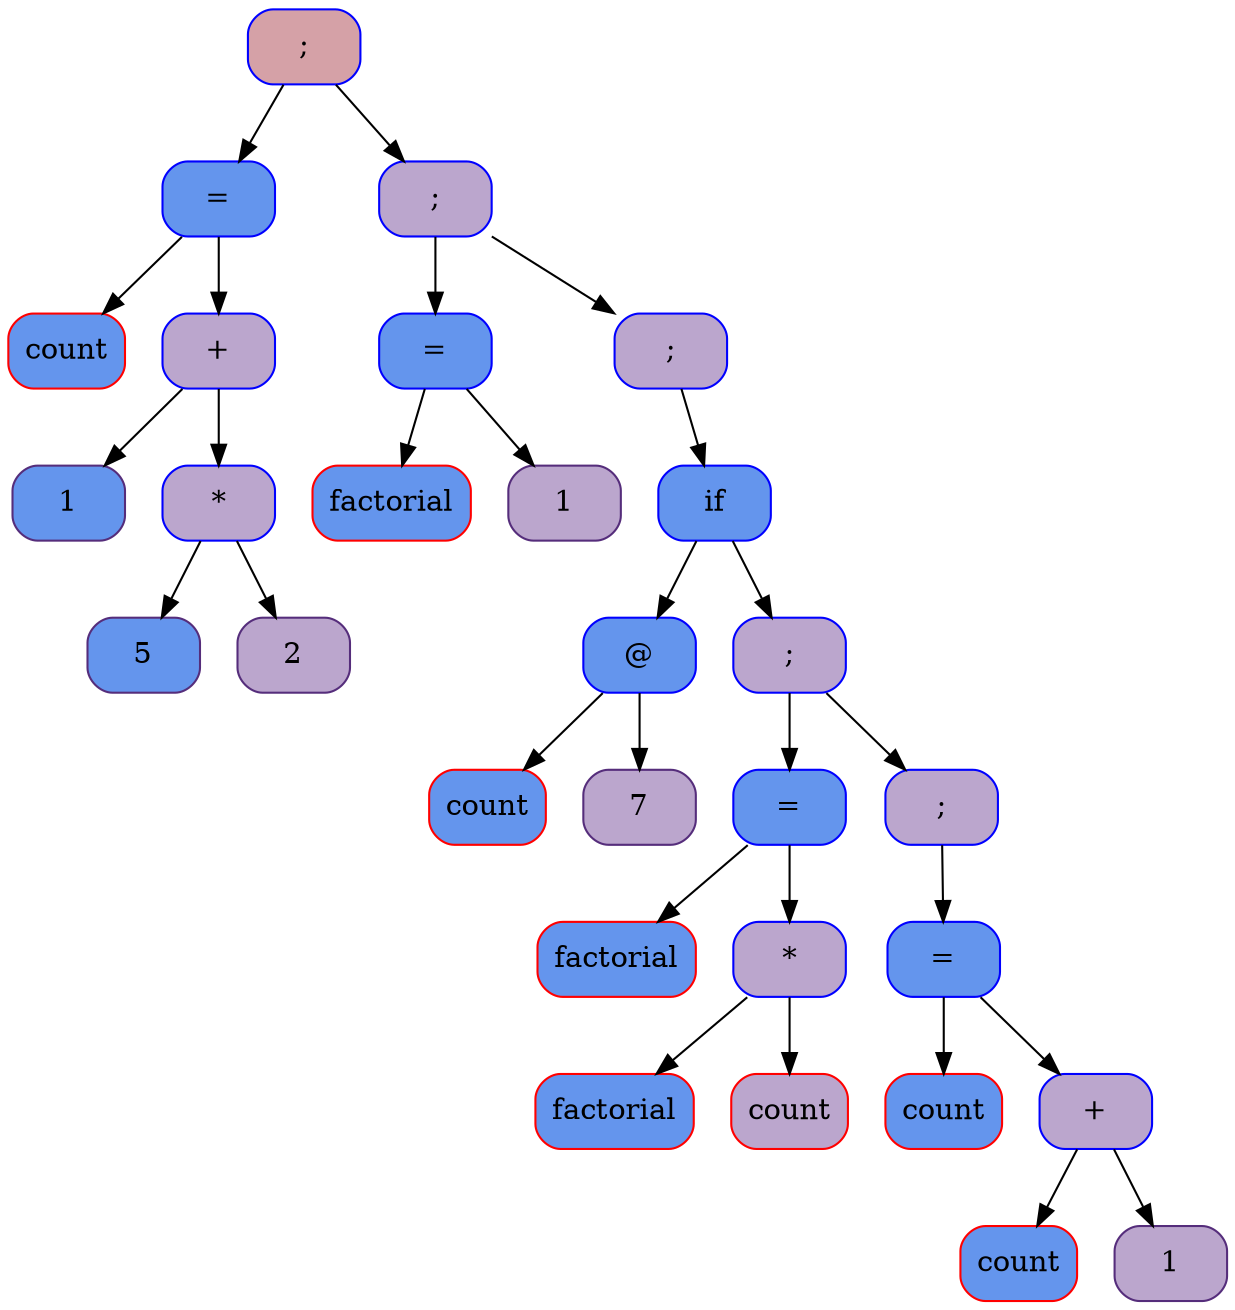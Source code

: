 digraph tree {
	node [shape=Mrecord, style=filled,                            fillcolor="#bba6cd", color="#552d7b"];
1552 [shape=record, style="filled,rounded", color=" #0000ff ",                          fillcolor="#d5a1a7", fontsize=14, label=" ; "];
	1552 -> 99528;
99528 [shape=record, style="filled,rounded", color=" #0000ff ",                          fillcolor="#6495ed", fontsize=14, label=" = "];
	99528 -> 99568;
99568 [shape=record, style="filled,rounded", color="#FF0000",                          fillcolor="#6495ed", fontsize=14, label=" count "];
	99528 -> 99368;
99368 [shape=record, style="filled,rounded", color=" #0000ff ",                          fillcolor="#bba6cd", fontsize=14, label=" + "];
	99368 -> 99328;
99328 [shape=record, style="filled,rounded", color="#552d7b",                          fillcolor="#6495ed", fontsize=14, label=" 1 "];
	99368 -> 99448;
99448 [shape=record, style="filled,rounded", color=" #0000ff ",                          fillcolor="#bba6cd", fontsize=14, label=" * "];
	99448 -> 99408;
99408 [shape=record, style="filled,rounded", color="#552d7b",                          fillcolor="#6495ed", fontsize=14, label=" 5 "];
	99448 -> 99488;
99488 [shape=record, style="filled,rounded", color="#552d7b",                          fillcolor="#bba6cd", fontsize=14, label=" 2 "];
	1552 -> 1616;
1616 [shape=record, style="filled,rounded", color=" #0000ff ",                          fillcolor="#bba6cd", fontsize=14, label=" ; "];
	1616 -> 99688;
99688 [shape=record, style="filled,rounded", color=" #0000ff ",                          fillcolor="#6495ed", fontsize=14, label=" = "];
	99688 -> 99728;
99728 [shape=record, style="filled,rounded", color="#FF0000",                          fillcolor="#6495ed", fontsize=14, label=" factorial "];
	99688 -> 99648;
99648 [shape=record, style="filled,rounded", color="#552d7b",                          fillcolor="#bba6cd", fontsize=14, label=" 1 "];
	1616 -> 1680;
1680 [shape=record, style="filled,rounded", color=" #0000ff ",                          fillcolor="#bba6cd", fontsize=14, label=" ; "];
	1680 -> 99808;
99808 [shape=record, style="filled,rounded", color=" #0000ff ",                          fillcolor="#6495ed", fontsize=14, label=" if "];
	99808 -> 99888;
99888 [shape=record, style="filled,rounded", color=" #0000ff ",                          fillcolor="#6495ed", fontsize=14, label=" @ "];
	99888 -> 99928;
99928 [shape=record, style="filled,rounded", color="#FF0000",                          fillcolor="#6495ed", fontsize=14, label=" count "];
	99888 -> 99848;
99848 [shape=record, style="filled,rounded", color="#552d7b",                          fillcolor="#bba6cd", fontsize=14, label=" 7 "];
	99808 -> 1744;
1744 [shape=record, style="filled,rounded", color=" #0000ff ",                          fillcolor="#bba6cd", fontsize=14, label=" ; "];
	1744 -> 100128;
100128 [shape=record, style="filled,rounded", color=" #0000ff ",                          fillcolor="#6495ed", fontsize=14, label=" = "];
	100128 -> 100168;
100168 [shape=record, style="filled,rounded", color="#FF0000",                          fillcolor="#6495ed", fontsize=14, label=" factorial "];
	100128 -> 100048;
100048 [shape=record, style="filled,rounded", color=" #0000ff ",                          fillcolor="#bba6cd", fontsize=14, label=" * "];
	100048 -> 100008;
100008 [shape=record, style="filled,rounded", color="#FF0000",                          fillcolor="#6495ed", fontsize=14, label=" factorial "];
	100048 -> 100088;
100088 [shape=record, style="filled,rounded", color="#FF0000",                          fillcolor="#bba6cd", fontsize=14, label=" count "];
	1744 -> 1808;
1808 [shape=record, style="filled,rounded", color=" #0000ff ",                          fillcolor="#bba6cd", fontsize=14, label=" ; "];
	1808 -> 100368;
100368 [shape=record, style="filled,rounded", color=" #0000ff ",                          fillcolor="#6495ed", fontsize=14, label=" = "];
	100368 -> 100408;
100408 [shape=record, style="filled,rounded", color="#FF0000",                          fillcolor="#6495ed", fontsize=14, label=" count "];
	100368 -> 100288;
100288 [shape=record, style="filled,rounded", color=" #0000ff ",                          fillcolor="#bba6cd", fontsize=14, label=" + "];
	100288 -> 100248;
100248 [shape=record, style="filled,rounded", color="#FF0000",                          fillcolor="#6495ed", fontsize=14, label=" count "];
	100288 -> 100328;
100328 [shape=record, style="filled,rounded", color="#552d7b",                          fillcolor="#bba6cd", fontsize=14, label=" 1 "];
}

